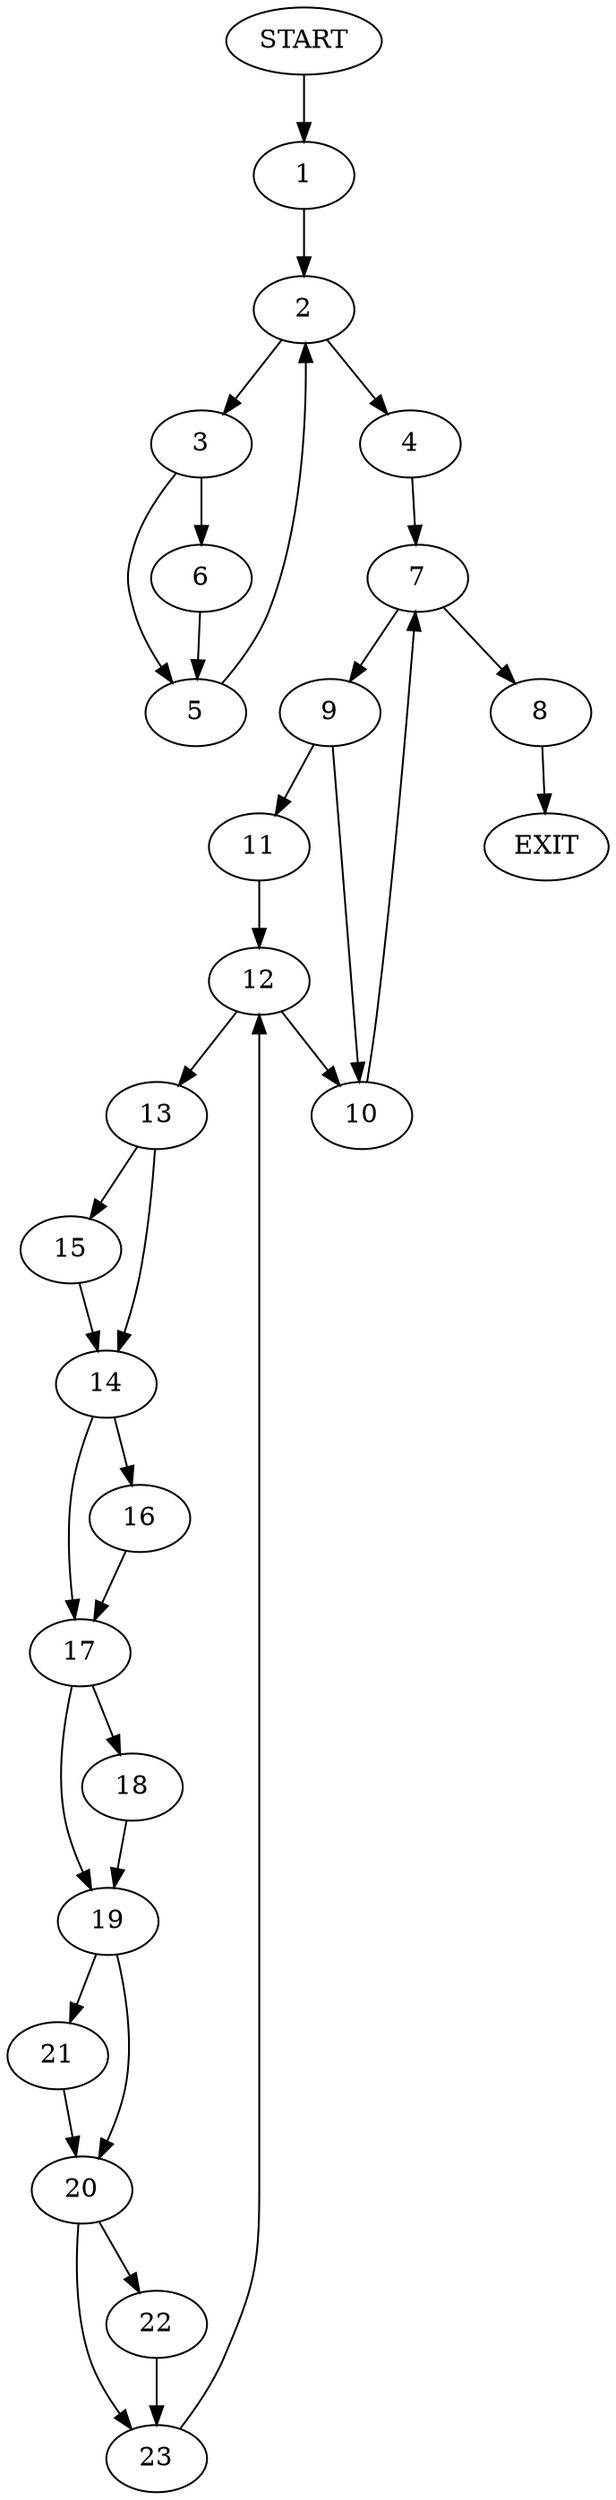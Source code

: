digraph {
0 [label="START"]
24 [label="EXIT"]
0 -> 1
1 -> 2
2 -> 3
2 -> 4
3 -> 5
3 -> 6
4 -> 7
5 -> 2
6 -> 5
7 -> 8
7 -> 9
9 -> 10
9 -> 11
8 -> 24
11 -> 12
10 -> 7
12 -> 10
12 -> 13
13 -> 14
13 -> 15
15 -> 14
14 -> 16
14 -> 17
16 -> 17
17 -> 18
17 -> 19
18 -> 19
19 -> 20
19 -> 21
20 -> 22
20 -> 23
21 -> 20
23 -> 12
22 -> 23
}
